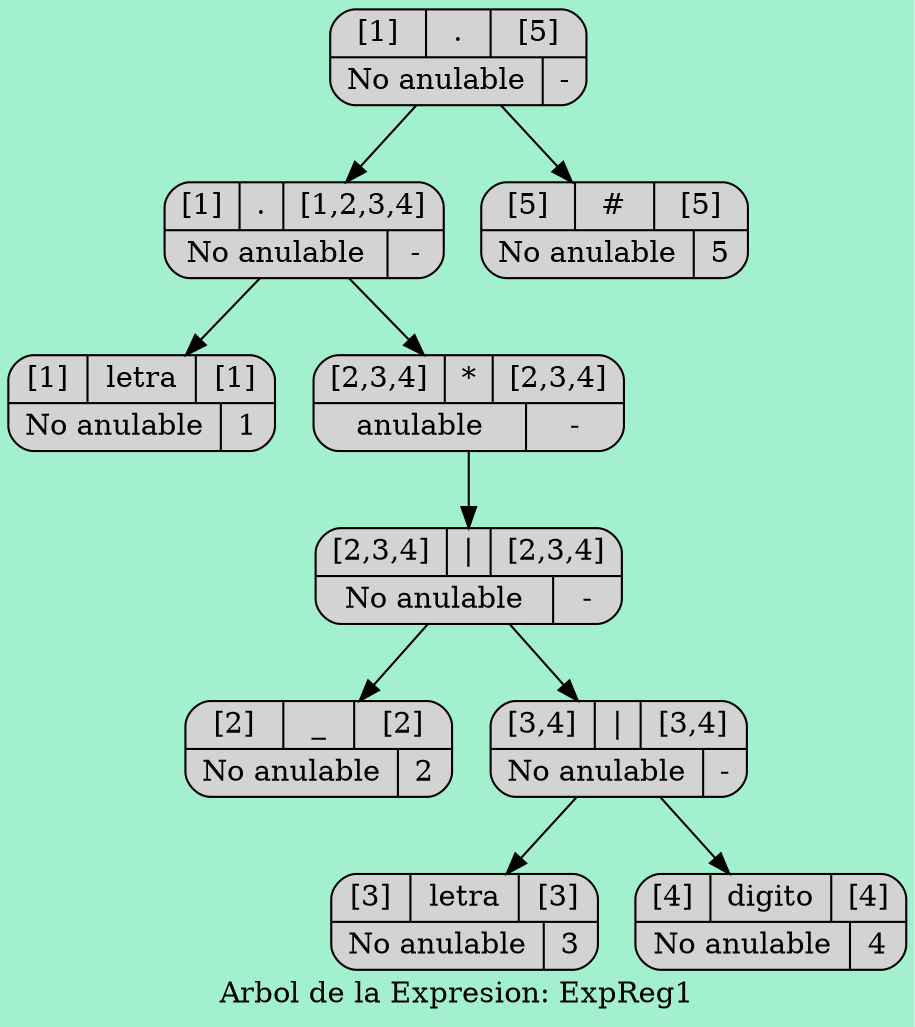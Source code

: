 digraph Arbol_Sintactico{
  bgcolor = "#A3F0CF"
node [shape=Mrecord style =filled];
label ="Arbol de la Expresion: ExpReg1"node0[label="{{[1]|.|[5]}|{No anulable|-}}"];
node0 -> node00
node00[label="{{[1]|.|[1,2,3,4]}|{No anulable|-}}"];
node00 -> node000
node000[label="{{[1]|letra|[1]}|{No anulable|1}}"];
node00 -> node001
node001[label="{{[2,3,4]|*|[2,3,4]}|{anulable|-}}"];
node001 -> node0010
node0010[label="{{[2,3,4]|\||[2,3,4]}|{No anulable|-}}"];
node0010 -> node00100
node00100[label="{{[2]|_|[2]}|{No anulable|2}}"];
node0010 -> node00101
node00101[label="{{[3,4]|\||[3,4]}|{No anulable|-}}"];
node00101 -> node001010
node001010[label="{{[3]|letra|[3]}|{No anulable|3}}"];
node00101 -> node001011
node001011[label="{{[4]|digito|[4]}|{No anulable|4}}"];
node0 -> node01
node01[label="{{[5]|#|[5]}|{No anulable|5}}"];


}
